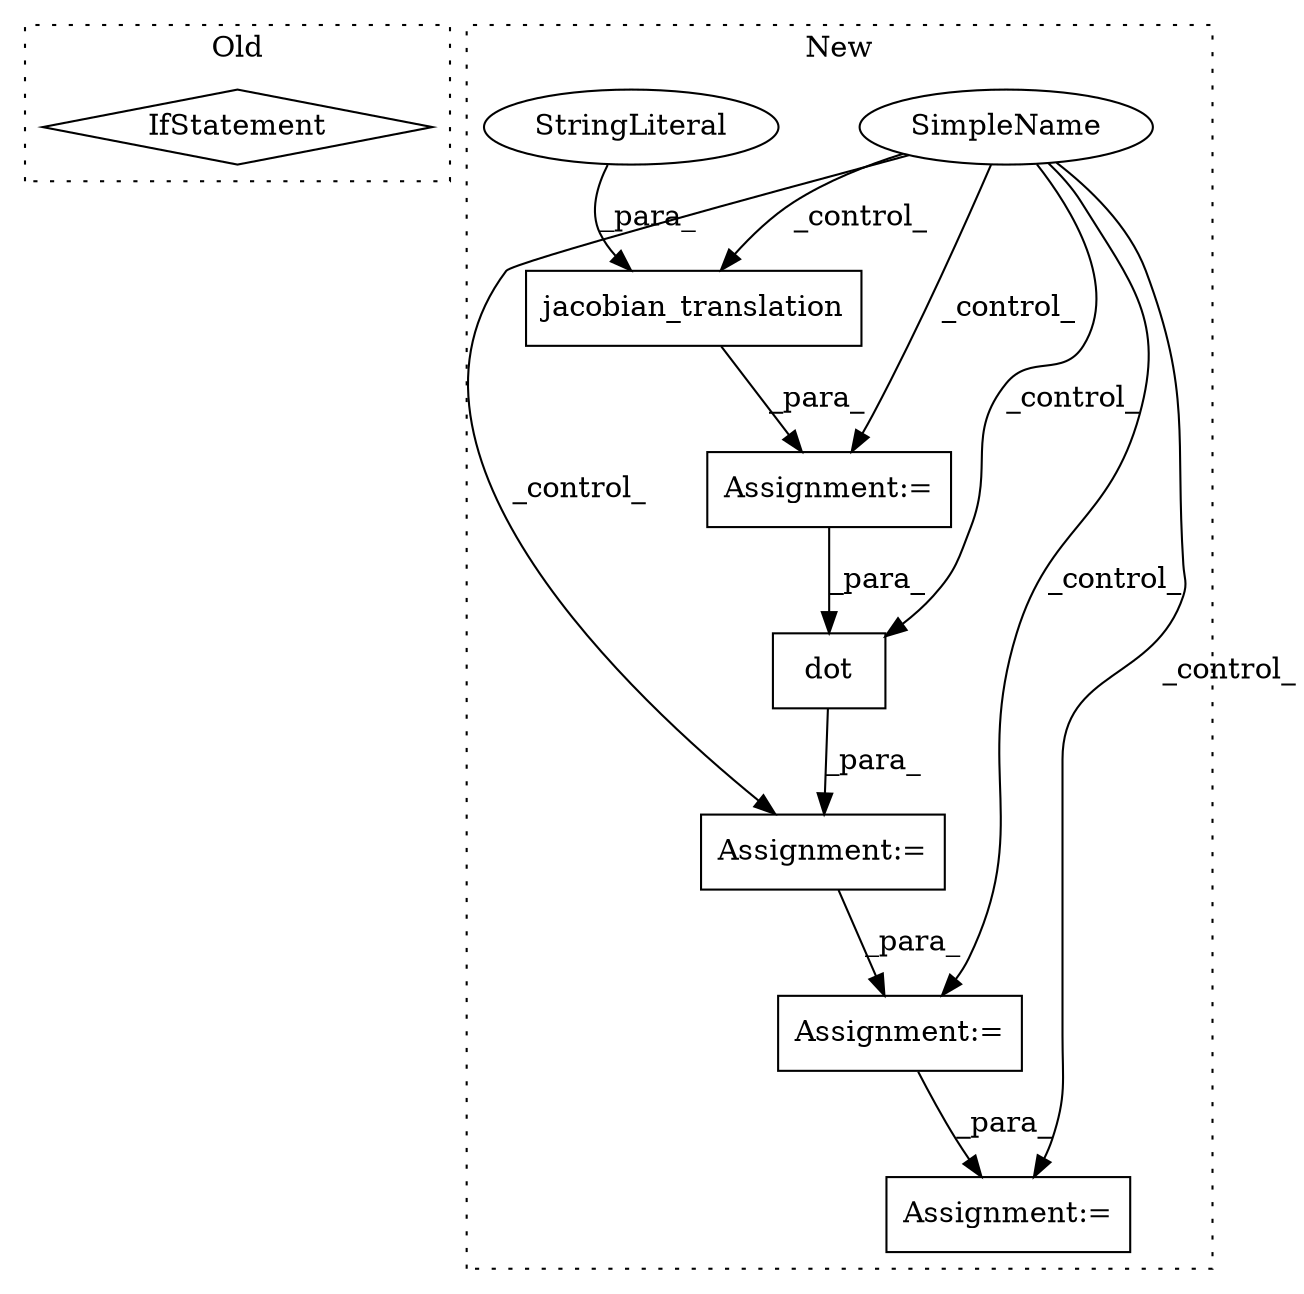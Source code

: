digraph G {
subgraph cluster0 {
1 [label="IfStatement" a="25" s="15566,15599" l="4,2" shape="diamond"];
label = "Old";
style="dotted";
}
subgraph cluster1 {
2 [label="jacobian_translation" a="32" s="18383,18421" l="21,1" shape="box"];
3 [label="StringLiteral" a="45" s="18415" l="6" shape="ellipse"];
4 [label="Assignment:=" a="7" s="18371" l="1" shape="box"];
5 [label="SimpleName" a="42" s="" l="" shape="ellipse"];
6 [label="Assignment:=" a="7" s="18530" l="1" shape="box"];
7 [label="dot" a="32" s="18458,18500" l="4,1" shape="box"];
8 [label="Assignment:=" a="7" s="18591" l="1" shape="box"];
9 [label="Assignment:=" a="7" s="18451" l="1" shape="box"];
label = "New";
style="dotted";
}
2 -> 4 [label="_para_"];
3 -> 2 [label="_para_"];
4 -> 7 [label="_para_"];
5 -> 8 [label="_control_"];
5 -> 4 [label="_control_"];
5 -> 6 [label="_control_"];
5 -> 2 [label="_control_"];
5 -> 7 [label="_control_"];
5 -> 9 [label="_control_"];
6 -> 8 [label="_para_"];
7 -> 9 [label="_para_"];
9 -> 6 [label="_para_"];
}